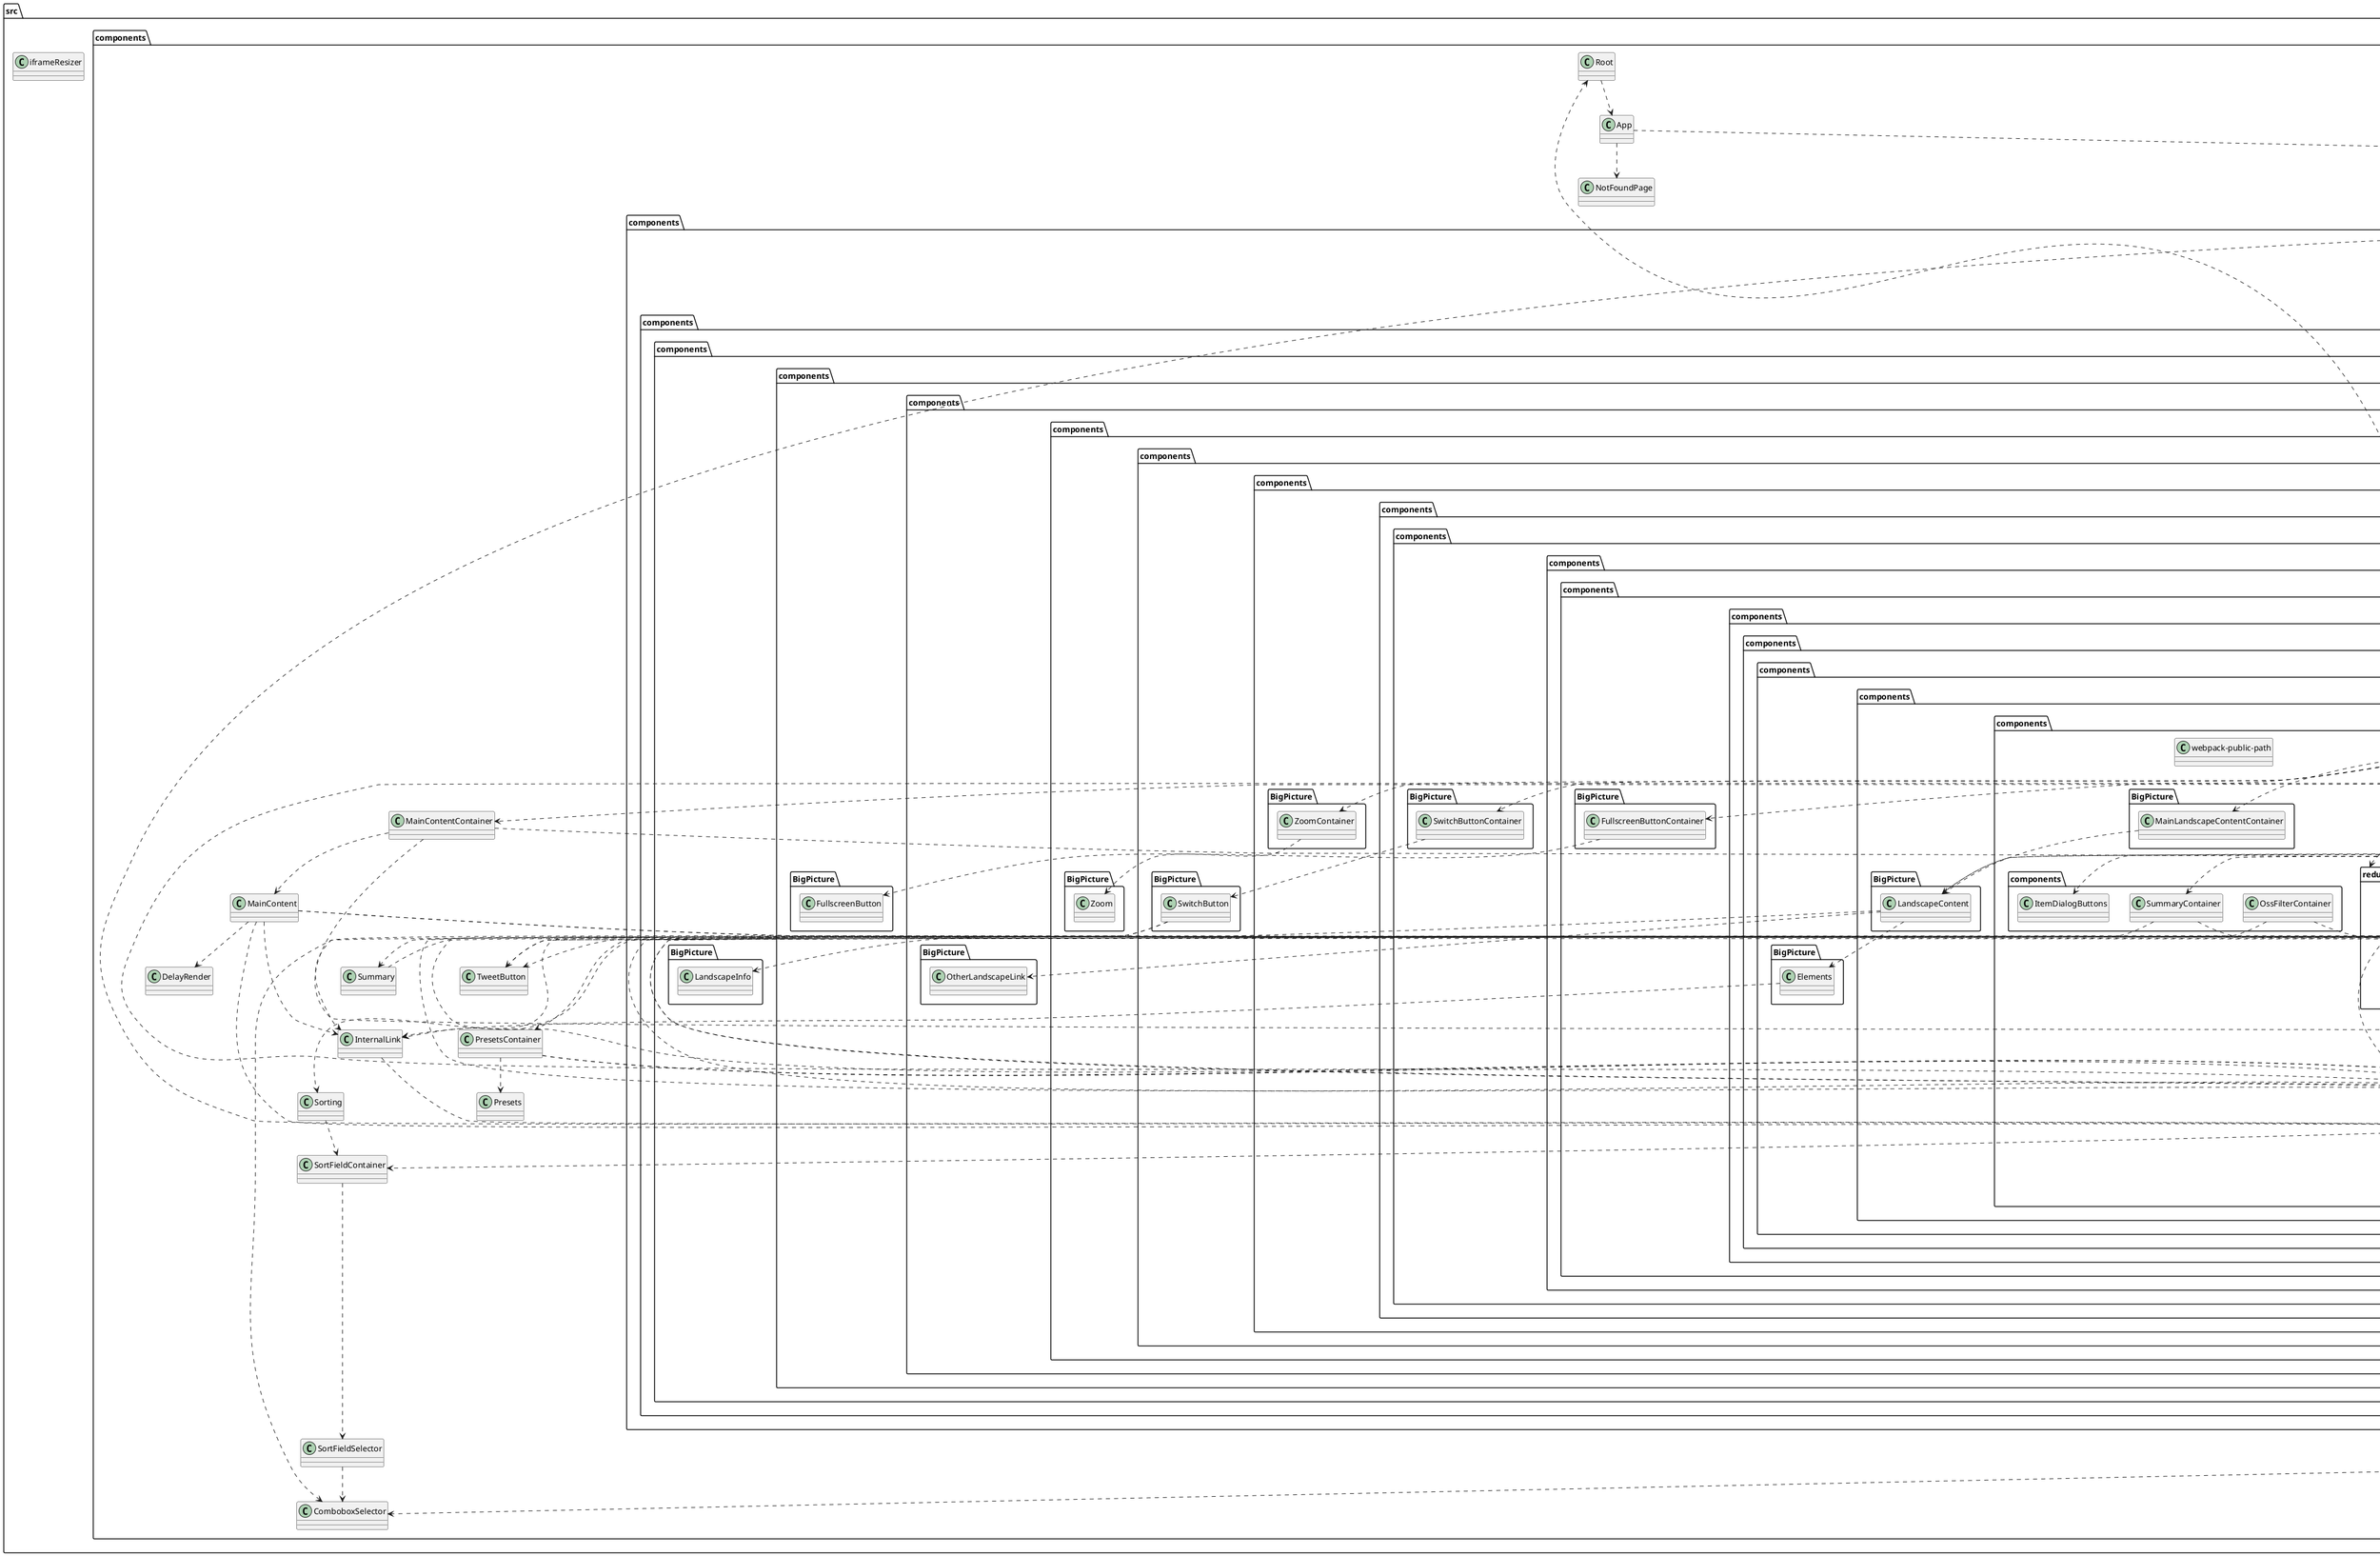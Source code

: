 @startuml /home/thorsten/code/landscape/ruv/landscapeapp/src
package src {
	package types {
		class index
		}
	package types {
		class fields
		}
	class iframeResizer
	package components {
		class ResetFilters
		}
	package components {
		class Grouping
		}
	package components {
		class ComboboxMultiSelector
		}
	package components {
		class ExportCsv
		}
	package components {
		class Note
		}
	package components {
		class PresetsContainer
		}
	package components {
		class ExportCsvContainer
		}
	package components {
		class GroupingTypeContainer
		}
	package components {
		class TweetButton
		}
	package components {
		class HomePageScrollerContainer
		}
	package components {
		class LandscapeSelector
		}
	package components {
		class InternalLink
		}
	package components {
		class HomePageContainer
		}
	package components {
		class SortFieldSelector
		}
	package components {
		class Sorting
		}
	package components {
		class DelayRender
		}
	package components {
		class EmbeddedFooter
		}
	package components {
		class RadioSelector
		}
	package components {
		class Ad
		}
	package components {
		class ComboboxSelector
		}
	package components {
		class Footer
		}
	package components {
		class HeadquartersFilterContainer
		}
	package components {
		class ResetFiltersContainer
		}
	package components {
		class OrganizationFilterContainer
		}
	package components {
		class Root
		}
	package components {
		class ItemDialogContent
		}
	package components {
		class HomePage
		}
	package components {
		class NotFoundPage
		}
	package components {
		class SortFieldContainer
		}
	package components {
		class TreeSelector
		}
	package components {
		class Filters
		}
	package components {
		class HeaderContainer
		}
	package components {
		class ItemDialogButtonsContainer
		}
	package components {
		class CheckboxSelector
		}
	package components {
		class MainContent
		}
	package components {
		class LicenseFilterContainer
		}
	package components {
		class Presets
		}
	package components {
		class HomePageUrlContainer
		}
	package components {
		class LandscapeFilterContainer
		}
	package components {
		class CustomAutoSizer
		}
	package components {
		class App
		}
	package components {
		class Summary
		}
	package components {
		class Header
		}
	package components {
		class ProjectFilterContainer
		}
	package components {
		class ItemDialog
		}
	package components {
		class MainContentContainer
		}
	package components {
		class GroupingSelector
		}
	package components {
		class ItemDialogContainer
		}
	package components {
		package BigPicture {
			class FullscreenLandscape
			}
	package components {
		package BigPicture {
			class ZoomButtonsContainer
			}
	package components {
		package BigPicture {
			class ExtraLandscapeContentContainer
			}
	package components {
		package BigPicture {
			class LandscapeInfo
			}
	package components {
		package BigPicture {
			class FullscreenButton
			}
	package components {
		package BigPicture {
			class OtherLandscapeLink
			}
	package components {
		package BigPicture {
			class Zoom
			}
	package components {
		package BigPicture {
			class SwitchButton
			}
	package components {
		package BigPicture {
			class ZoomContainer
			}
	package components {
		package BigPicture {
			class MainFullscreenLandscapeContainer
			}
	package components {
		package BigPicture {
			class SwitchButtonContainer
			}
	package components {
		package BigPicture {
			class ZoomButtons
			}
	package components {
		package BigPicture {
			class FullscreenButtonContainer
			}
	package components {
		package BigPicture {
			class index
			}
	package components {
		package BigPicture {
			class ExtraFullscreenLandscapeContainer
			}
	package components {
		package BigPicture {
			class Elements
			}
	package components {
		package BigPicture {
			class LandscapeContent
			}
	package components {
		package BigPicture {
			class MainLandscapeContentContainer
			}
	package components {
		class ItemDialogButtons
		}
	package components {
		class OssFilterContainer
		}
	package components {
		class SummaryContainer
		}
	package reducers {
		class api
		}
	package reducers {
		class bus
		}
	package reducers {
		class mainReducer
		}
	package reducers {
		class index
		}
	package utils {
		class unpackArray
		}
	package utils {
		class saneName
		}
	package utils {
		class isDesktop
		}
	package utils {
		class groupingLabel
		}
	package utils {
		class groupingOrder
		}
	package utils {
		class formatNumber
		}
	package utils {
		class createSelector
		}
	package utils {
		class summaryCalculator
		}
	package utils {
		class itemsCalculator
		}
	package utils {
		class isMobile
		}
	package utils {
		class selectedItemCalculator
		}
	package utils {
		class packArray
		}
	package utils {
		class isEmbed
		}
	package utils {
		class zoom
		}
	package utils {
		class shortRepoName
		}
	package utils {
		class isIphone
		}
	package utils {
		class stringOrSpecial
		}
	package utils {
		class formatAmount
		}
	package utils {
		class csvExporter
		}
	package utils {
		class formatCity
		}
	package utils {
		class isGoogle
		}
	package utils {
		class syncToUrl
		}
	class index
	class webpack-public-path
	package store {
		class configureStore
		}
		fields ..> unpackArray
		Grouping ..> GroupingTypeContainer
		PresetsContainer ..> createSelector
		PresetsContainer ..> Presets
		PresetsContainer ..> syncToUrl
		ExportCsvContainer ..> ExportCsv
		GroupingTypeContainer ..> GroupingSelector
		GroupingTypeContainer ..> fields
		HomePageScrollerContainer ..> itemsCalculator
		LandscapeSelector ..> TreeSelector
		InternalLink ..> isEmbed
		HomePageContainer ..> createSelector
		HomePageContainer ..> HomePage
		HomePageContainer ..> mainReducer
		HomePageContainer ..> isEmbed
		HomePageContainer ..> itemsCalculator
		HomePageContainer ..> selectedItemCalculator
		SortFieldSelector ..> ComboboxSelector
		Sorting ..> SortFieldContainer
		HeadquartersFilterContainer ..> TreeSelector
		HeadquartersFilterContainer ..> fields
		ResetFiltersContainer ..> ResetFilters
		OrganizationFilterContainer ..> ComboboxMultiSelector
		OrganizationFilterContainer ..> fields
		Root ..> App
		ItemDialogContent ..> syncToUrl
		ItemDialogContent ..> formatNumber
		ItemDialogContent ..> isMobile
		ItemDialogContent ..> InternalLink
		ItemDialogContent ..> fields
		ItemDialogContent ..> isGoogle
		ItemDialogContent ..> TweetButton
		HomePage ..> Filters
		HomePage ..> Grouping
		HomePage ..> Sorting
		HomePage ..> PresetsContainer
		HomePage ..> Ad
		HomePage ..> CustomAutoSizer
		HomePage ..> TweetButton
		HomePage ..> MainContentContainer
		HomePage ..> HomePageUrlContainer
		HomePage ..> HomePageScrollerContainer
		HomePage ..> ResetFiltersContainer
		HomePage ..> ItemDialogContainer
		HomePage ..> ItemDialogButtonsContainer
		HomePage ..> HeaderContainer
		HomePage ..> SummaryContainer
		HomePage ..> ExportCsvContainer
		HomePage ..> Footer
		HomePage ..> EmbeddedFooter
		HomePage ..> isIphone
		HomePage ..> isMobile
		HomePage ..> isDesktop
		HomePage ..> isGoogle
		HomePage ..> bus
		SortFieldContainer ..> SortFieldSelector
		Filters ..> ProjectFilterContainer
		Filters ..> LicenseFilterContainer
		Filters ..> OrganizationFilterContainer
		Filters ..> HeadquartersFilterContainer
		Filters ..> LandscapeFilterContainer
		Filters ..> fields
		HeaderContainer ..> Header
		ItemDialogButtonsContainer ..> createSelector
		ItemDialogButtonsContainer ..> ItemDialogButtons
		ItemDialogButtonsContainer ..> mainReducer
		ItemDialogButtonsContainer ..> itemsCalculator
		ItemDialogButtonsContainer ..> selectedItemCalculator
		MainContent ..> InternalLink
		MainContent ..> isEmbed
		MainContent ..> isMobile
		MainContent ..> DelayRender
		MainContent ..> fields
		LicenseFilterContainer ..> TreeSelector
		LicenseFilterContainer ..> fields
		HomePageUrlContainer ..> createSelector
		HomePageUrlContainer ..> syncToUrl
		HomePageUrlContainer ..> mainReducer
		HomePageUrlContainer ..> configureStore
		LandscapeFilterContainer ..> LandscapeSelector
		LandscapeFilterContainer ..> fields
		CustomAutoSizer ..> isMobile
		App ..> HomePageContainer
		App ..> NotFoundPage
		Summary ..> formatNumber
		ProjectFilterContainer ..> TreeSelector
		ProjectFilterContainer ..> mainReducer
		ProjectFilterContainer ..> fields
		ItemDialog ..> ItemDialogContent
		ItemDialog ..> ItemDialogButtonsContainer
		ItemDialog ..> isIphone
		ItemDialog ..> fields
		MainContentContainer ..> MainContent
		MainContentContainer ..> mainReducer
		MainContentContainer ..> itemsCalculator
		GroupingSelector ..> ComboboxSelector
		ItemDialogContainer ..> createSelector
		ItemDialogContainer ..> ItemDialog
		ItemDialogContainer ..> mainReducer
		ItemDialogContainer ..> itemsCalculator
		ItemDialogContainer ..> selectedItemCalculator
		FullscreenLandscape ..> LandscapeContent
		FullscreenLandscape ..> HomePageUrlContainer
		ZoomButtonsContainer ..> ZoomButtons
		ExtraLandscapeContentContainer ..> LandscapeContent
		SwitchButton ..> InternalLink
		SwitchButton ..> TweetButton
		ZoomContainer ..> Zoom
		MainFullscreenLandscapeContainer ..> FullscreenLandscape
		SwitchButtonContainer ..> SwitchButton
		FullscreenButtonContainer ..> FullscreenButton
		index ..> MainLandscapeContentContainer
		index ..> ExtraLandscapeContentContainer
		index ..> SwitchButtonContainer
		index ..> ZoomContainer
		index ..> ZoomButtonsContainer
		index ..> MainFullscreenLandscapeContainer
		index ..> ExtraFullscreenLandscapeContainer
		index ..> FullscreenButtonContainer
		ExtraFullscreenLandscapeContainer ..> FullscreenLandscape
		Elements ..> InternalLink
		LandscapeContent ..> Elements
		LandscapeContent ..> LandscapeInfo
		LandscapeContent ..> OtherLandscapeLink
		MainLandscapeContentContainer ..> LandscapeContent
		OssFilterContainer ..> ComboboxSelector
		OssFilterContainer ..> fields
		SummaryContainer ..> Summary
		SummaryContainer ..> summaryCalculator
		api ..> unpackArray
		mainReducer ..> api
		mainReducer ..> syncToUrl
		mainReducer ..> zoom
		mainReducer ..> bus
		mainReducer ..> itemsCalculator
		mainReducer ..> csvExporter
		index ..> mainReducer
		groupingLabel ..> fields
		groupingOrder ..> fields
		summaryCalculator ..> createSelector
		summaryCalculator ..> itemsCalculator
		itemsCalculator ..> createSelector
		itemsCalculator ..> fields
		itemsCalculator ..> groupingLabel
		itemsCalculator ..> groupingOrder
		itemsCalculator ..> formatAmount
		itemsCalculator ..> syncToUrl
		itemsCalculator ..> stringOrSpecial
		syncToUrl ..> mainReducer
		syncToUrl ..> fields
		syncToUrl ..> SortFieldContainer
		syncToUrl ..> isEmbed
		index ..> configureStore
		index ..> Root
		index ..> isIphone
		configureStore ..> reducers
}
@enduml
